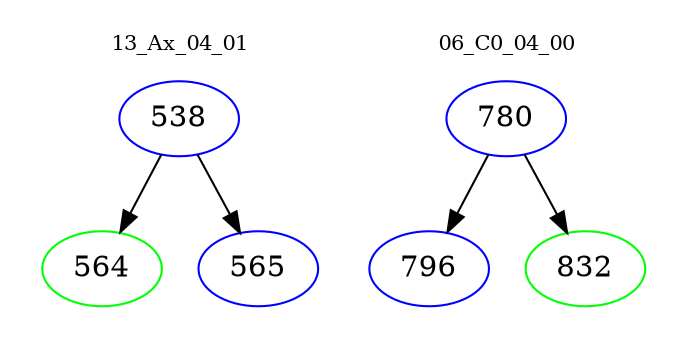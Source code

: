 digraph{
subgraph cluster_0 {
color = white
label = "13_Ax_04_01";
fontsize=10;
T0_538 [label="538", color="blue"]
T0_538 -> T0_564 [color="black"]
T0_564 [label="564", color="green"]
T0_538 -> T0_565 [color="black"]
T0_565 [label="565", color="blue"]
}
subgraph cluster_1 {
color = white
label = "06_C0_04_00";
fontsize=10;
T1_780 [label="780", color="blue"]
T1_780 -> T1_796 [color="black"]
T1_796 [label="796", color="blue"]
T1_780 -> T1_832 [color="black"]
T1_832 [label="832", color="green"]
}
}
